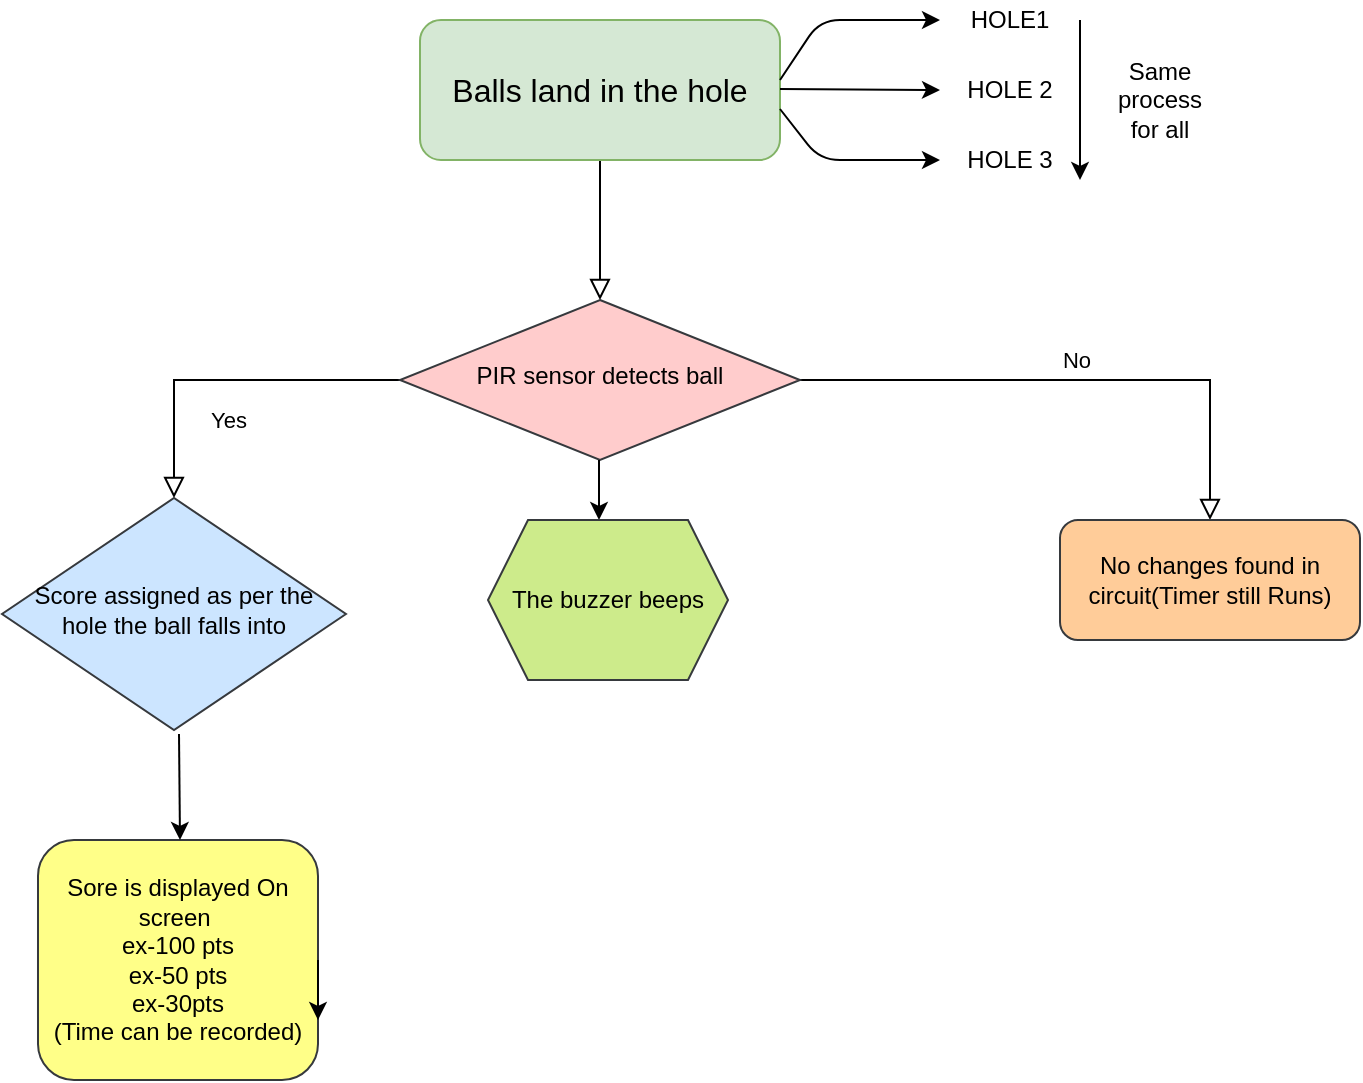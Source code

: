 <mxfile version="14.8.6" type="device"><diagram id="C5RBs43oDa-KdzZeNtuy" name="Page-1"><mxGraphModel dx="1038" dy="579" grid="0" gridSize="10" guides="1" tooltips="1" connect="1" arrows="1" fold="1" page="1" pageScale="1" pageWidth="827" pageHeight="1169" math="0" shadow="0"><root><mxCell id="WIyWlLk6GJQsqaUBKTNV-0"/><mxCell id="WIyWlLk6GJQsqaUBKTNV-1" parent="WIyWlLk6GJQsqaUBKTNV-0"/><mxCell id="WIyWlLk6GJQsqaUBKTNV-2" value="" style="rounded=0;html=1;jettySize=auto;orthogonalLoop=1;fontSize=11;endArrow=block;endFill=0;endSize=8;strokeWidth=1;shadow=0;labelBackgroundColor=none;edgeStyle=orthogonalEdgeStyle;" parent="WIyWlLk6GJQsqaUBKTNV-1" source="WIyWlLk6GJQsqaUBKTNV-3" target="WIyWlLk6GJQsqaUBKTNV-6" edge="1"><mxGeometry relative="1" as="geometry"/></mxCell><mxCell id="WIyWlLk6GJQsqaUBKTNV-3" value="&lt;font size=&quot;3&quot;&gt;Balls land in the hole&lt;/font&gt;" style="rounded=1;whiteSpace=wrap;html=1;fontSize=12;glass=0;strokeWidth=1;shadow=0;fillColor=#d5e8d4;strokeColor=#82b366;" parent="WIyWlLk6GJQsqaUBKTNV-1" vertex="1"><mxGeometry x="290" y="40" width="180" height="70" as="geometry"/></mxCell><mxCell id="WIyWlLk6GJQsqaUBKTNV-4" value="Yes" style="rounded=0;html=1;jettySize=auto;orthogonalLoop=1;fontSize=11;endArrow=block;endFill=0;endSize=8;strokeWidth=1;shadow=0;labelBackgroundColor=none;edgeStyle=orthogonalEdgeStyle;exitX=0;exitY=0.5;exitDx=0;exitDy=0;" parent="WIyWlLk6GJQsqaUBKTNV-1" source="WIyWlLk6GJQsqaUBKTNV-6" target="WIyWlLk6GJQsqaUBKTNV-10" edge="1"><mxGeometry y="20" relative="1" as="geometry"><mxPoint as="offset"/><mxPoint x="140" y="210" as="sourcePoint"/></mxGeometry></mxCell><mxCell id="WIyWlLk6GJQsqaUBKTNV-5" value="No" style="edgeStyle=orthogonalEdgeStyle;rounded=0;html=1;jettySize=auto;orthogonalLoop=1;fontSize=11;endArrow=block;endFill=0;endSize=8;strokeWidth=1;shadow=0;labelBackgroundColor=none;" parent="WIyWlLk6GJQsqaUBKTNV-1" source="WIyWlLk6GJQsqaUBKTNV-6" target="WIyWlLk6GJQsqaUBKTNV-7" edge="1"><mxGeometry y="10" relative="1" as="geometry"><mxPoint as="offset"/></mxGeometry></mxCell><mxCell id="WIyWlLk6GJQsqaUBKTNV-6" value="PIR sensor detects ball" style="rhombus;whiteSpace=wrap;html=1;shadow=0;fontFamily=Helvetica;fontSize=12;align=center;strokeWidth=1;spacing=6;spacingTop=-4;fillColor=#ffcccc;strokeColor=#36393d;" parent="WIyWlLk6GJQsqaUBKTNV-1" vertex="1"><mxGeometry x="280" y="180" width="200" height="80" as="geometry"/></mxCell><mxCell id="WIyWlLk6GJQsqaUBKTNV-7" value="No changes found in circuit(Timer still Runs)" style="rounded=1;whiteSpace=wrap;html=1;fontSize=12;glass=0;strokeWidth=1;shadow=0;fillColor=#ffcc99;strokeColor=#36393d;" parent="WIyWlLk6GJQsqaUBKTNV-1" vertex="1"><mxGeometry x="610" y="290" width="150" height="60" as="geometry"/></mxCell><mxCell id="WIyWlLk6GJQsqaUBKTNV-10" value="Score assigned as per the hole the ball falls into" style="rhombus;whiteSpace=wrap;html=1;shadow=0;fontFamily=Helvetica;fontSize=12;align=center;strokeWidth=1;spacing=6;spacingTop=-4;direction=south;fillColor=#cce5ff;strokeColor=#36393d;" parent="WIyWlLk6GJQsqaUBKTNV-1" vertex="1"><mxGeometry x="81" y="279" width="172" height="116" as="geometry"/></mxCell><mxCell id="WIyWlLk6GJQsqaUBKTNV-11" value="Sore is displayed On&lt;br&gt;screen&amp;nbsp;&lt;br&gt;ex-100 pts&lt;br&gt;ex-50 pts&lt;br&gt;ex-30pts&lt;br&gt;(Time can be recorded)" style="rounded=1;whiteSpace=wrap;html=1;fontSize=12;glass=0;strokeWidth=1;shadow=0;fillColor=#ffff88;strokeColor=#36393d;" parent="WIyWlLk6GJQsqaUBKTNV-1" vertex="1"><mxGeometry x="99" y="450" width="140" height="120" as="geometry"/></mxCell><mxCell id="RSbVSyd4P8yyGlJUaces-2" style="edgeStyle=orthogonalEdgeStyle;rounded=0;orthogonalLoop=1;jettySize=auto;html=1;exitX=1;exitY=0.5;exitDx=0;exitDy=0;entryX=1;entryY=0.75;entryDx=0;entryDy=0;" parent="WIyWlLk6GJQsqaUBKTNV-1" source="WIyWlLk6GJQsqaUBKTNV-11" target="WIyWlLk6GJQsqaUBKTNV-11" edge="1"><mxGeometry relative="1" as="geometry"/></mxCell><mxCell id="RSbVSyd4P8yyGlJUaces-3" value="" style="endArrow=classic;html=1;" parent="WIyWlLk6GJQsqaUBKTNV-1" edge="1"><mxGeometry width="50" height="50" relative="1" as="geometry"><mxPoint x="379.5" y="260" as="sourcePoint"/><mxPoint x="379.5" y="290" as="targetPoint"/></mxGeometry></mxCell><mxCell id="RSbVSyd4P8yyGlJUaces-4" value="" style="endArrow=classic;html=1;" parent="WIyWlLk6GJQsqaUBKTNV-1" edge="1"><mxGeometry width="50" height="50" relative="1" as="geometry"><mxPoint x="470" y="70" as="sourcePoint"/><mxPoint x="550" y="40" as="targetPoint"/><Array as="points"><mxPoint x="490" y="40"/></Array></mxGeometry></mxCell><mxCell id="RSbVSyd4P8yyGlJUaces-5" value="" style="endArrow=classic;html=1;" parent="WIyWlLk6GJQsqaUBKTNV-1" edge="1"><mxGeometry width="50" height="50" relative="1" as="geometry"><mxPoint x="470" y="74.5" as="sourcePoint"/><mxPoint x="550" y="75" as="targetPoint"/></mxGeometry></mxCell><mxCell id="RSbVSyd4P8yyGlJUaces-7" value="" style="endArrow=classic;html=1;" parent="WIyWlLk6GJQsqaUBKTNV-1" edge="1"><mxGeometry width="50" height="50" relative="1" as="geometry"><mxPoint x="470" y="84.5" as="sourcePoint"/><mxPoint x="550" y="110" as="targetPoint"/><Array as="points"><mxPoint x="490" y="110"/></Array></mxGeometry></mxCell><mxCell id="RSbVSyd4P8yyGlJUaces-8" value="HOLE1" style="text;html=1;strokeColor=none;fillColor=none;align=center;verticalAlign=middle;whiteSpace=wrap;rounded=0;" parent="WIyWlLk6GJQsqaUBKTNV-1" vertex="1"><mxGeometry x="565" y="30" width="40" height="20" as="geometry"/></mxCell><mxCell id="RSbVSyd4P8yyGlJUaces-9" value="HOLE 2" style="text;html=1;strokeColor=none;fillColor=none;align=center;verticalAlign=middle;whiteSpace=wrap;rounded=0;" parent="WIyWlLk6GJQsqaUBKTNV-1" vertex="1"><mxGeometry x="560" y="65" width="50" height="20" as="geometry"/></mxCell><mxCell id="RSbVSyd4P8yyGlJUaces-10" value="HOLE 3" style="text;html=1;strokeColor=none;fillColor=none;align=center;verticalAlign=middle;whiteSpace=wrap;rounded=0;" parent="WIyWlLk6GJQsqaUBKTNV-1" vertex="1"><mxGeometry x="560" y="100" width="50" height="20" as="geometry"/></mxCell><mxCell id="RSbVSyd4P8yyGlJUaces-11" value="" style="endArrow=classic;html=1;" parent="WIyWlLk6GJQsqaUBKTNV-1" edge="1"><mxGeometry width="50" height="50" relative="1" as="geometry"><mxPoint x="620" y="40" as="sourcePoint"/><mxPoint x="620" y="120" as="targetPoint"/></mxGeometry></mxCell><mxCell id="RSbVSyd4P8yyGlJUaces-12" value="Same process for all" style="text;html=1;strokeColor=none;fillColor=none;align=center;verticalAlign=middle;whiteSpace=wrap;rounded=0;" parent="WIyWlLk6GJQsqaUBKTNV-1" vertex="1"><mxGeometry x="640" y="70" width="40" height="20" as="geometry"/></mxCell><mxCell id="RSbVSyd4P8yyGlJUaces-13" value="" style="endArrow=classic;html=1;" parent="WIyWlLk6GJQsqaUBKTNV-1" edge="1"><mxGeometry width="50" height="50" relative="1" as="geometry"><mxPoint x="169.5" y="397" as="sourcePoint"/><mxPoint x="170" y="450" as="targetPoint"/></mxGeometry></mxCell><mxCell id="f0j7-nyCV_-HtIJIecJj-0" value="The buzzer beeps" style="shape=hexagon;perimeter=hexagonPerimeter2;whiteSpace=wrap;html=1;fixedSize=1;fillColor=#cdeb8b;strokeColor=#36393d;" vertex="1" parent="WIyWlLk6GJQsqaUBKTNV-1"><mxGeometry x="324" y="290" width="120" height="80" as="geometry"/></mxCell></root></mxGraphModel></diagram></mxfile>